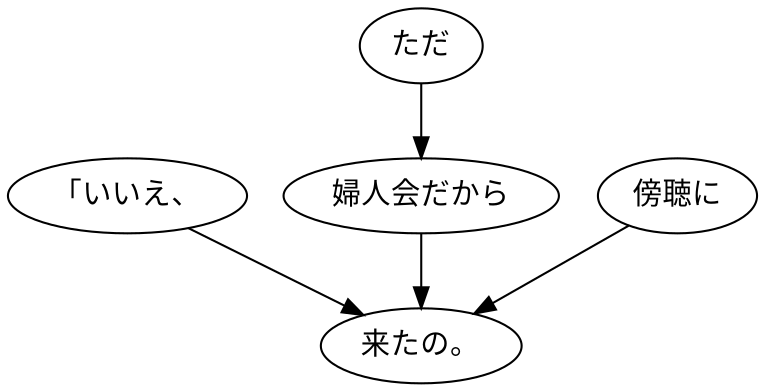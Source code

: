 digraph graph6957 {
	node0 [label="「いいえ、"];
	node1 [label="ただ"];
	node2 [label="婦人会だから"];
	node3 [label="傍聴に"];
	node4 [label="来たの。"];
	node0 -> node4;
	node1 -> node2;
	node2 -> node4;
	node3 -> node4;
}
